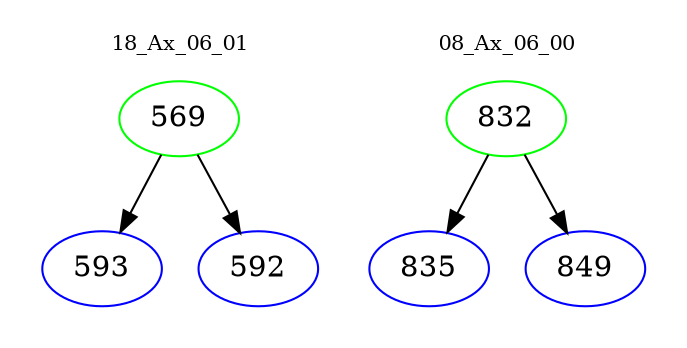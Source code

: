 digraph{
subgraph cluster_0 {
color = white
label = "18_Ax_06_01";
fontsize=10;
T0_569 [label="569", color="green"]
T0_569 -> T0_593 [color="black"]
T0_593 [label="593", color="blue"]
T0_569 -> T0_592 [color="black"]
T0_592 [label="592", color="blue"]
}
subgraph cluster_1 {
color = white
label = "08_Ax_06_00";
fontsize=10;
T1_832 [label="832", color="green"]
T1_832 -> T1_835 [color="black"]
T1_835 [label="835", color="blue"]
T1_832 -> T1_849 [color="black"]
T1_849 [label="849", color="blue"]
}
}
